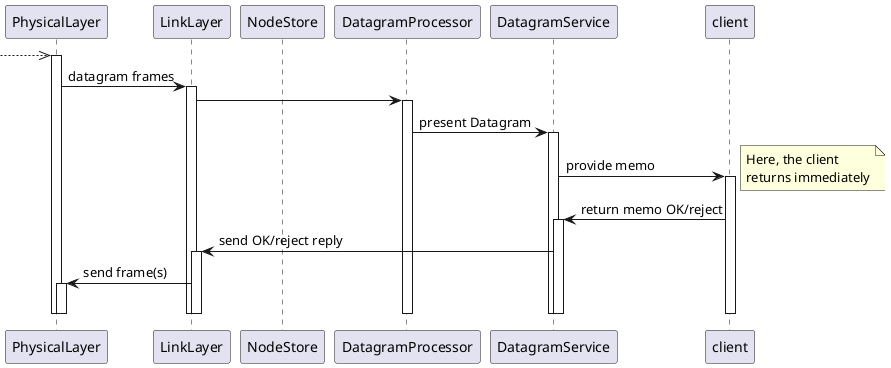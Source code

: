 @startuml

participant PhysicalLayer
participant LinkLayer
participant NodeStore
participant DatagramProcessor
participant DatagramService
participant client

-->> PhysicalLayer
activate PhysicalLayer
PhysicalLayer -> LinkLayer : datagram frames
activate LinkLayer
LinkLayer -> DatagramProcessor

activate DatagramProcessor
DatagramProcessor -> DatagramService : present Datagram

activate DatagramService
DatagramService -> client : provide memo
note right: Here, the client\nreturns immediately
activate client

client -> DatagramService : return memo OK/reject
activate DatagramService

DatagramService -> LinkLayer : send OK/reject reply
activate LinkLayer
LinkLayer -> PhysicalLayer : send frame(s)
activate PhysicalLayer
deactivate PhysicalLayer
deactivate LinkLayer

deactivate DatagramService
deactivate client
deactivate DatagramService
deactivate DatagramProcessor
deactivate LinkLayer
deactivate PhysicalLayer

@enduml
